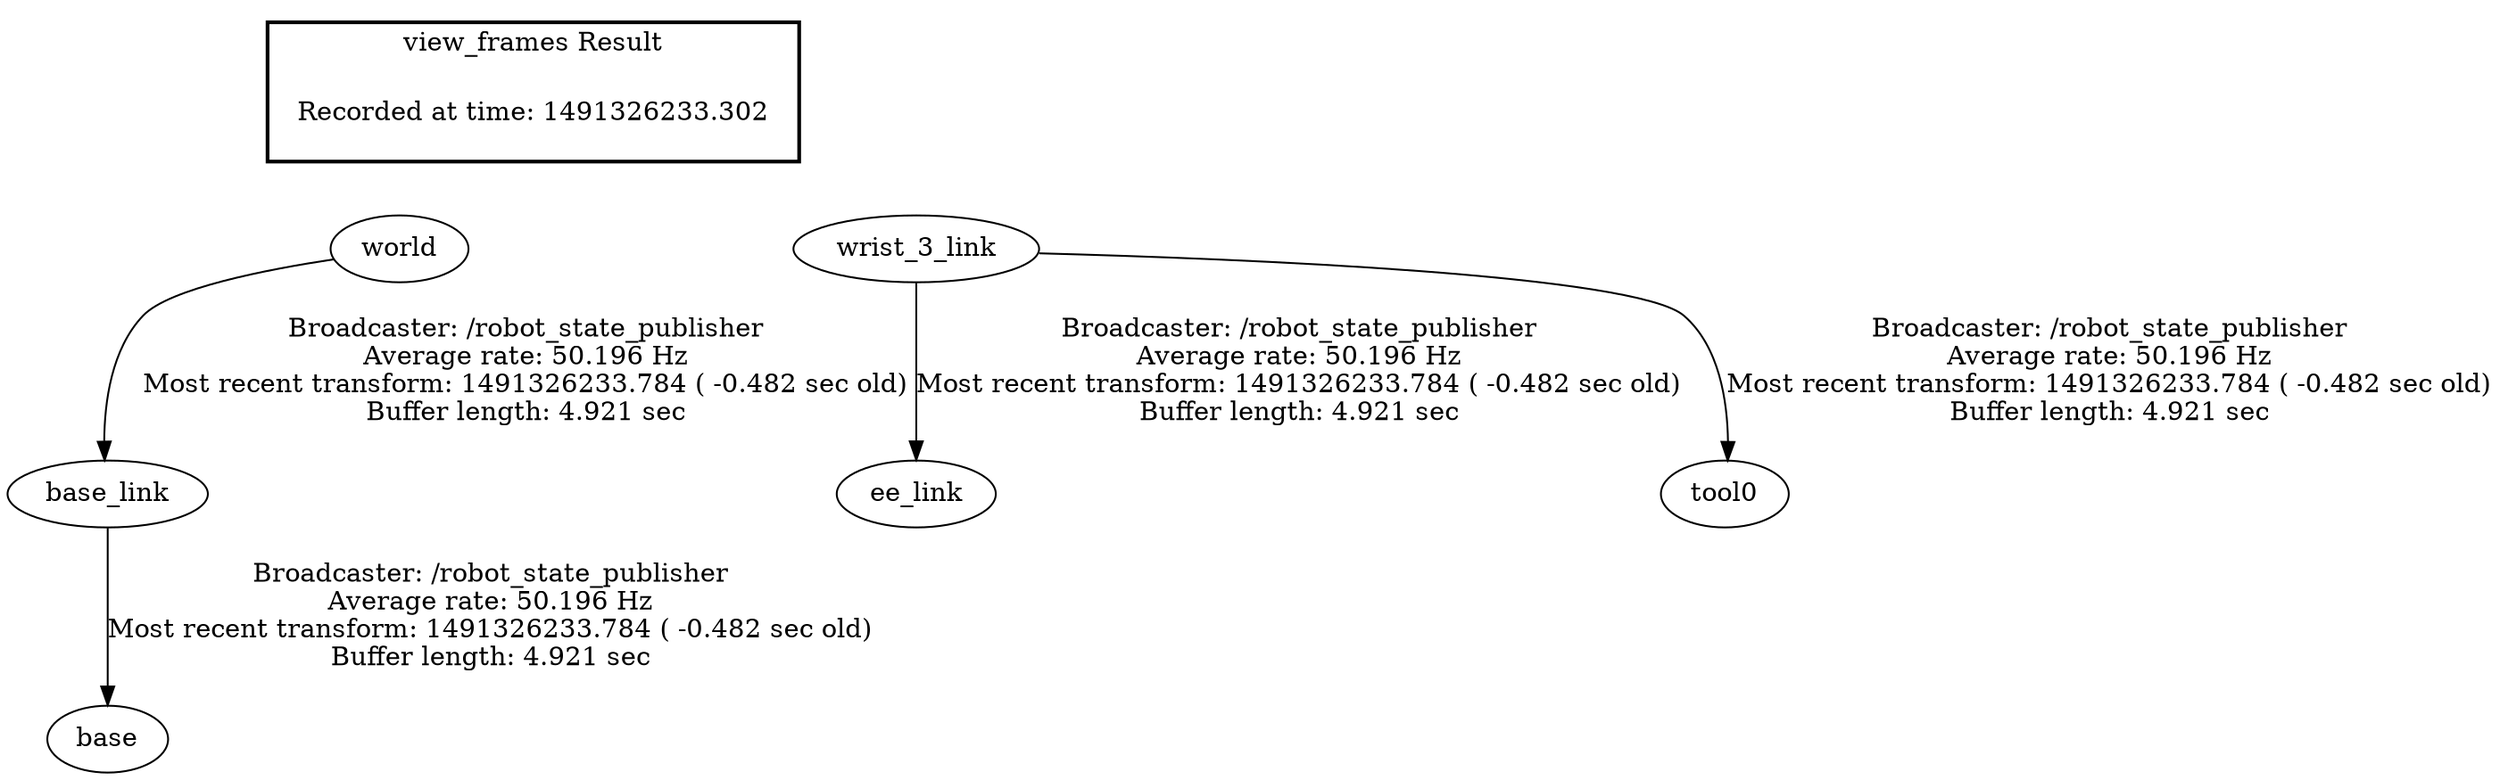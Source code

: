digraph G {
"base_link" -> "base"[label="Broadcaster: /robot_state_publisher\nAverage rate: 50.196 Hz\nMost recent transform: 1491326233.784 ( -0.482 sec old)\nBuffer length: 4.921 sec\n"];
"world" -> "base_link"[label="Broadcaster: /robot_state_publisher\nAverage rate: 50.196 Hz\nMost recent transform: 1491326233.784 ( -0.482 sec old)\nBuffer length: 4.921 sec\n"];
"wrist_3_link" -> "ee_link"[label="Broadcaster: /robot_state_publisher\nAverage rate: 50.196 Hz\nMost recent transform: 1491326233.784 ( -0.482 sec old)\nBuffer length: 4.921 sec\n"];
"wrist_3_link" -> "tool0"[label="Broadcaster: /robot_state_publisher\nAverage rate: 50.196 Hz\nMost recent transform: 1491326233.784 ( -0.482 sec old)\nBuffer length: 4.921 sec\n"];
edge [style=invis];
 subgraph cluster_legend { style=bold; color=black; label ="view_frames Result";
"Recorded at time: 1491326233.302"[ shape=plaintext ] ;
 }->"wrist_3_link";
edge [style=invis];
 subgraph cluster_legend { style=bold; color=black; label ="view_frames Result";
"Recorded at time: 1491326233.302"[ shape=plaintext ] ;
 }->"world";
}